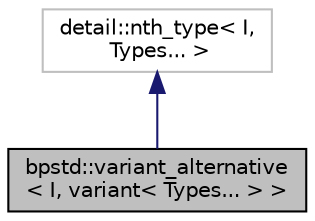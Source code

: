 digraph "bpstd::variant_alternative&lt; I, variant&lt; Types... &gt; &gt;"
{
 // LATEX_PDF_SIZE
  edge [fontname="Helvetica",fontsize="10",labelfontname="Helvetica",labelfontsize="10"];
  node [fontname="Helvetica",fontsize="10",shape=record];
  Node1 [label="bpstd::variant_alternative\l\< I, variant\< Types... \> \>",height=0.2,width=0.4,color="black", fillcolor="grey75", style="filled", fontcolor="black",tooltip=" "];
  Node2 -> Node1 [dir="back",color="midnightblue",fontsize="10",style="solid",fontname="Helvetica"];
  Node2 [label="detail::nth_type\< I,\l Types... \>",height=0.2,width=0.4,color="grey75", fillcolor="white", style="filled",tooltip=" "];
}
